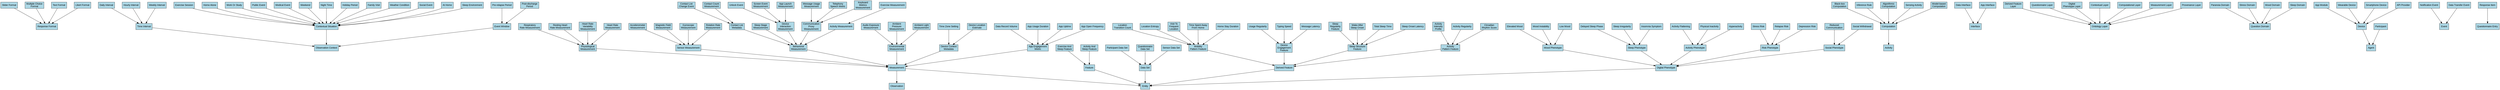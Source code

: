 digraph "Class Hierarchy" {
  // Layout configuration
  graph [splines=true, overlap=false, nodesep=0.6, ranksep=1.0, concentrate=true];
  node [shape=box, style=filled, fillcolor=lightblue, fontname="Arial"];
  edge [fontsize=10, fontname="Arial"];
  
  "SliderFormat" [label="Slider Format"];
  "ExerciseSession" [label="Exercise Session"];
  "StressRisk" [label="Stress Risk"];
  "TimeZoneSetting" [label="Time Zone Setting"];
  "MultipleChoiceFormat" [label="Multiple Choice\nFormat"];
  "BlackBoxComputation" [label="Black-box\nComputation"];
  "DataInterface" [label="Data Interface"];
  "LocationTransitionCount" [label="Location\nTransition Count"];
  "PhysiologicalMeasurement" [label="Physiological\nMeasurement"];
  "DerivedFeatureLayer" [label="Derived Feature\nLayer"];
  "QuestionnaireLayer" [label="Questionnaire Layer"];
  "ContactListMetadata" [label="Contact List\nMetadata"];
  "MessageUsageMeasurement" [label="Message Usage\nMeasurement"];
  "AudioExposureMeasurement" [label="Audio Exposure\nMeasurement"];
  "HomeAlone" [label="Home Alone"];
  "TextFormat" [label="Text Format"];
  "UnlockEvent" [label="Unlock Event"];
  "ParanoiaDomain" [label="Paranoia Domain"];
  "PreRelapsePeriod" [label="Pre-relapse Period"];
  "RelapseRisk" [label="Relapse Risk"];
  "InferenceRule" [label="Inference Rule"];
  "AlgorithmicComputation" [label="Algorithmic\nComputation"];
  "Entity" [label="Entity"];
  "SensorMeasurement" [label="Sensor Measurement"];
  "DigitalPhenotype" [label="Digital Phenotype"];
  "ReducedCommunication" [label="Reduced\nCommunication"];
  "DigitalPhenotypingLayer" [label="Digital\nPhenotype Layer"];
  "StressDomain" [label="Stress Domain"];
  "UsageRegularity" [label="Usage Regularity"];
  "Computation" [label="Computation"];
  "RespiratoryRateMeasurement" [label="Respiratory\nRate Measurement"];
  "ScreenEventMeasurement" [label="Screen Event\nMeasurement"];
  "DelayedSleepPhase" [label="Delayed Sleep Phase"];
  "ContextualLayer" [label="Contextual Layer"];
  "ActivityIntensityProfile" [label="Activity\nIntensity\nProfile"];
  "BehavioralMeasurement" [label="Behavioral\nMeasurement"];
  "DailyInterval" [label="Daily Interval"];
  "HourlyInterval" [label="Hourly Interval"];
  "AppModule" [label="App Module"];
  "ActivityFlattening" [label="Activity Flattening"];
  "PhysicalInactivity" [label="Physical Inactivity"];
  "ContextualSituation" [label="Contextual Situation"];
  "TimeInterval" [label="Time Interval"];
  "SleepIrregularity" [label="Sleep Irregularity"];
  "ActivityRegularity" [label="Activity Regularity"];
  "SleepStageMeasurement" [label="Sleep Stage\nMeasurement"];
  "WorkOrStudy" [label="Work Or Study"];
  "ExerciseAndSleepFeature" [label="Exercise And\nSleep Feature"];
  "EnvironmentalMeasurement" [label="Environmental\nMeasurement"];
  "AppLaunchMeasurement" [label="App Launch\nMeasurement"];
  "DeviceContextMetadata" [label="Device Context\nMetadata"];
  "WearableDevice" [label="Wearable Device"];
  "RiskPhenotype" [label="Risk Phenotype"];
  "ComputationalLayer" [label="Computational Layer"];
  "DeviceInteractionMeasurement" [label="Device\nInteraction\nMeasurement"];
  "PostDischargePeriod" [label="Post-discharge\nPeriod"];
  "ExerciseMeasurement" [label="Exercise Measurement"];
  "MeasurementLayer" [label="Measurement Layer"];
  "QuestionDomain" [label="Question Domain"];
  "Measurement" [label="Measurement"];
  "PublicEvent" [label="Public Event"];
  "SensingActivity" [label="Sensing Activity"];
  "Feature" [label="Feature"];
  "CommunicationProxyMeasurement" [label="Communication\nProxy\nMeasurement"];
  "OntologyLayer" [label="Ontology Layer"];
  "ObservationContext" [label="Observation Context"];
  "DataRecordVolume" [label="Data Record Volume"];
  "AccelerometerMeasurement" [label="Accelerometer\nMeasurement"];
  "Device" [label="Device"];
  "ProvenanceLayer" [label="Provenance Layer"];
  "LocationEntropy" [label="Location Entropy"];
  "NotificationEvent" [label="Notification Event"];
  "ResponseItem" [label="Response Item"];
  "MobilityPatternFeature" [label="Mobility\nPattern Feature"];
  "VisitToFrequentLocation" [label="Visit To\nFrequent\nLocation"];
  "MedicalEvent" [label="Medical Event"];
  "Hyperactivity" [label="Hyperactivity"];
  "DepressionRisk" [label="Depression Risk"];
  "SleepRegularityFeature" [label="Sleep\nRegularity\nFeature"];
  "AmbientPressureMeasurement" [label="Ambient\nPressure\nMeasurement"];
  "MagneticFieldMeasurement" [label="Magnetic Field\nMeasurement"];
  "Weekend" [label="Weekend"];
  "ContactListChangeEvent" [label="Contact List\nChange Event"];
  "ElevatedMood" [label="Elevated Mood"];
  "SmartphoneDevice" [label="Smartphone Device"];
  "QuestionnaireEntry" [label="Questionnaire Entry"];
  "TypingSpeed" [label="Typing Speed"];
  "Activity" [label="Activity"];
  "MoodPhenotype" [label="Mood Phenotype"];
  "DeviceLocationEstimate" [label="Device Location\nEstimate"];
  "ResponseFormat" [label="Response Format"];
  "NightTime" [label="Night Time"];
  "HolidayPeriod" [label="Holiday Period"];
  "MoodInstability" [label="Mood Instability"];
  "Interface" [label="Interface"];
  "ParticipantDataSet" [label="Participant Data Set"];
  "MoodDomain" [label="Mood Domain"];
  "SleepDomain" [label="Sleep Domain"];
  "RestingHeartRateMeasurement" [label="Resting Heart\nRate Measurement"];
  "LikertFormat" [label="Likert Format"];
  "QuestionnaireDataSet" [label="Questionnaire\nData Set"];
  "FamilyVisit" [label="Family Visit"];
  "TelephonySpeechMetric" [label="Telephony\nSpeech Metric"];
  "SocialWithdrawal" [label="Social Withdrawal"];
  "GyroscopeMeasurement" [label="Gyroscope\nMeasurement"];
  "AppEngagementMetric" [label="App Engagement\nMetric"];
  "SensorDataSet" [label="Sensor Data Set"];
  "DeviceEngagementFeature" [label="Device\nEngagement\nFeature"];
  "WakeAfterSleepOnset" [label="Wake After\nSleep Onset"];
  "CircadianRhythmScore" [label="Circadian\nRhythm Score"];
  "AppUsageDuration" [label="App Usage Duration"];
  "ActivityMeasurement" [label="Activity Measurement"];
  "AppInterface" [label="App Interface"];
  "DataTransferEvent" [label="Data Transfer Event"];
  "WeatherCondition" [label="Weather Condition"];
  "SocialEvent" [label="Social Event"];
  "InsomniaSymptom" [label="Insomnia Symptom"];
  "TimeSpentAwayFromHome" [label="Time Spent Away\nFrom Home"];
  "TotalSleepTime" [label="Total Sleep Time"];
  "HeartRateVariabilityMeasurement" [label="Heart Rate\nVariability\nMeasurement"];
  "RotationRateMeasurement" [label="Rotation Rate\nMeasurement"];
  "Observation" [label="Observation"];
  "SleepStructureFeature" [label="Sleep Structure\nFeature"];
  "SleepPhenotype" [label="Sleep Phenotype"];
  "DataSet" [label="Data Set"];
  "AtHome" [label="At Home"];
  "AmbientLightMeasurement" [label="Ambient Light\nMeasurement"];
  "ActivityPhenotype" [label="Activity Phenotype"];
  "Agent" [label="Agent"];
  "AppUptime" [label="App Uptime"];
  "DerivedFeature" [label="Derived Feature"];
  "ActivityPatternFeature" [label="Activity\nPattern Feature"];
  "KeyboardMetricsMeasurement" [label="Keyboard\nMetrics\nMeasurement"];
  "AppOpenFrequency" [label="App Open Frequency"];
  "Event" [label="Event"];
  "HeartRateMeasurement" [label="Heart Rate\nMeasurement"];
  "SocialPhenotype" [label="Social Phenotype"];
  "ContactCountMeasurement" [label="Contact Count\nMeasurement"];
  "Participant" [label="Participant"];
  "APIProvider" [label="API Provider"];
  "EventWindow" [label="Event Window"];
  "HomeStayDuration" [label="Home Stay Duration"];
  "ModelBasedComputation" [label="Model-based\nComputation"];
  "LowMood" [label="Low Mood"];
  "MessageLatency" [label="Message Latency"];
  "WeeklyInterval" [label="Weekly Interval"];
  "SleepEnvironment" [label="Sleep Environment"];
  "SleepOnsetLatency" [label="Sleep Onset Latency"];
  "ActivityAndSleepFeature" [label="Activity And\nSleep Feature"];
  
  "SleepOnsetLatency" -> "SleepStructureFeature";
  "SleepRegularityFeature" -> "SleepStructureFeature";
  "TotalSleepTime" -> "SleepStructureFeature";
  "WakeAfterSleepOnset" -> "SleepStructureFeature";
  "HeartRateMeasurement" -> "PhysiologicalMeasurement";
  "RestingHeartRateMeasurement" -> "PhysiologicalMeasurement";
  "HeartRateVariabilityMeasurement" -> "PhysiologicalMeasurement";
  "RespiratoryRateMeasurement" -> "PhysiologicalMeasurement";
  "ContactCountMeasurement" -> "ContactListMetadata";
  "ContactListChangeEvent" -> "ContactListMetadata";
  "SliderFormat" -> "ResponseFormat";
  "LikertFormat" -> "ResponseFormat";
  "TextFormat" -> "ResponseFormat";
  "MultipleChoiceFormat" -> "ResponseFormat";
  "RotationRateMeasurement" -> "SensorMeasurement";
  "MagneticFieldMeasurement" -> "SensorMeasurement";
  "AccelerometerMeasurement" -> "SensorMeasurement";
  "GyroscopeMeasurement" -> "SensorMeasurement";
  "CommunicationProxyMeasurement" -> "BehavioralMeasurement";
  "ActivityMeasurement" -> "BehavioralMeasurement";
  "ContactListMetadata" -> "BehavioralMeasurement";
  "DeviceInteractionMeasurement" -> "BehavioralMeasurement";
  "SleepStageMeasurement" -> "BehavioralMeasurement";
  "TimeSpentAwayFromHome" -> "MobilityPatternFeature";
  "HomeStayDuration" -> "MobilityPatternFeature";
  "VisitToFrequentLocation" -> "MobilityPatternFeature";
  "LocationTransitionCount" -> "MobilityPatternFeature";
  "LocationEntropy" -> "MobilityPatternFeature";
  "MessageLatency" -> "DeviceEngagementFeature";
  "TypingSpeed" -> "DeviceEngagementFeature";
  "UsageRegularity" -> "DeviceEngagementFeature";
  "DeviceEngagementFeature" -> "DerivedFeature";
  "SleepStructureFeature" -> "DerivedFeature";
  "ActivityPatternFeature" -> "DerivedFeature";
  "MobilityPatternFeature" -> "DerivedFeature";
  "ScreenEventMeasurement" -> "DeviceInteractionMeasurement";
  "AppLaunchMeasurement" -> "DeviceInteractionMeasurement";
  "UnlockEvent" -> "DeviceInteractionMeasurement";
  "PhysicalInactivity" -> "ActivityPhenotype";
  "Hyperactivity" -> "ActivityPhenotype";
  "ActivityFlattening" -> "ActivityPhenotype";
  "Device" -> "Agent";
  "Participant" -> "Agent";
  "DataInterface" -> "Interface";
  "AppInterface" -> "Interface";
  "SensorDataSet" -> "DataSet";
  "QuestionnaireDataSet" -> "DataSet";
  "ParticipantDataSet" -> "DataSet";
  "DerivedFeature" -> "Entity";
  "Feature" -> "Entity";
  "DigitalPhenotype" -> "Entity";
  "DataSet" -> "Entity";
  "Measurement" -> "Entity";
  "Weekend" -> "ContextualSituation";
  "HolidayPeriod" -> "ContextualSituation";
  "WeatherCondition" -> "ContextualSituation";
  "ExerciseSession" -> "ContextualSituation";
  "MedicalEvent" -> "ContextualSituation";
  "FamilyVisit" -> "ContextualSituation";
  "AtHome" -> "ContextualSituation";
  "WorkOrStudy" -> "ContextualSituation";
  "SleepEnvironment" -> "ContextualSituation";
  "HomeAlone" -> "ContextualSituation";
  "NightTime" -> "ContextualSituation";
  "PublicEvent" -> "ContextualSituation";
  "SocialEvent" -> "ContextualSituation";
  "AppEngagementMetric" -> "Measurement";
  "DeviceContextMetadata" -> "Measurement";
  "SensorMeasurement" -> "Measurement";
  "BehavioralMeasurement" -> "Measurement";
  "PhysiologicalMeasurement" -> "Measurement";
  "EnvironmentalMeasurement" -> "Measurement";
  "ActivityPhenotype" -> "DigitalPhenotype";
  "RiskPhenotype" -> "DigitalPhenotype";
  "MoodPhenotype" -> "DigitalPhenotype";
  "SocialPhenotype" -> "DigitalPhenotype";
  "SleepPhenotype" -> "DigitalPhenotype";
  "ReducedCommunication" -> "SocialPhenotype";
  "SocialWithdrawal" -> "SocialPhenotype";
  "EventWindow" -> "ObservationContext";
  "ContextualSituation" -> "ObservationContext";
  "TimeInterval" -> "ObservationContext";
  "PreRelapsePeriod" -> "EventWindow";
  "PostDischargePeriod" -> "EventWindow";
  "AmbientPressureMeasurement" -> "EnvironmentalMeasurement";
  "AmbientLightMeasurement" -> "EnvironmentalMeasurement";
  "AudioExposureMeasurement" -> "EnvironmentalMeasurement";
  "ResponseItem" -> "QuestionnaireEntry";
  "Computation" -> "Activity";
  "Measurement" -> "Observation";
  "DelayedSleepPhase" -> "SleepPhenotype";
  "SleepIrregularity" -> "SleepPhenotype";
  "InsomniaSymptom" -> "SleepPhenotype";
  "ActivityAndSleepFeature" -> "Feature";
  "ExerciseAndSleepFeature" -> "Feature";
  "MoodDomain" -> "QuestionDomain";
  "SleepDomain" -> "QuestionDomain";
  "ParanoiaDomain" -> "QuestionDomain";
  "StressDomain" -> "QuestionDomain";
  "RelapseRisk" -> "RiskPhenotype";
  "StressRisk" -> "RiskPhenotype";
  "DepressionRisk" -> "RiskPhenotype";
  "DerivedFeatureLayer" -> "OntologyLayer";
  "ContextualLayer" -> "OntologyLayer";
  "ComputationalLayer" -> "OntologyLayer";
  "QuestionnaireLayer" -> "OntologyLayer";
  "MeasurementLayer" -> "OntologyLayer";
  "ProvenanceLayer" -> "OntologyLayer";
  "DigitalPhenotypingLayer" -> "OntologyLayer";
  "WeeklyInterval" -> "TimeInterval";
  "DailyInterval" -> "TimeInterval";
  "HourlyInterval" -> "TimeInterval";
  "CircadianRhythmScore" -> "ActivityPatternFeature";
  "ActivityIntensityProfile" -> "ActivityPatternFeature";
  "ActivityRegularity" -> "ActivityPatternFeature";
  "AlgorithmicComputation" -> "Computation";
  "SensingActivity" -> "Computation";
  "ModelBasedComputation" -> "Computation";
  "BlackBoxComputation" -> "Computation";
  "InferenceRule" -> "Computation";
  "APIProvider" -> "Device";
  "SmartphoneDevice" -> "Device";
  "WearableDevice" -> "Device";
  "AppModule" -> "Device";
  "TelephonySpeechMetric" -> "CommunicationProxyMeasurement";
  "MessageUsageMeasurement" -> "CommunicationProxyMeasurement";
  "KeyboardMetricsMeasurement" -> "CommunicationProxyMeasurement";
  "DataTransferEvent" -> "Event";
  "NotificationEvent" -> "Event";
  "DataRecordVolume" -> "AppEngagementMetric";
  "AppUsageDuration" -> "AppEngagementMetric";
  "AppUptime" -> "AppEngagementMetric";
  "AppOpenFrequency" -> "AppEngagementMetric";
  "ExerciseMeasurement" -> "ActivityMeasurement";
  "TimeZoneSetting" -> "DeviceContextMetadata";
  "DeviceLocationEstimate" -> "DeviceContextMetadata";
  "ElevatedMood" -> "MoodPhenotype";
  "MoodInstability" -> "MoodPhenotype";
  "LowMood" -> "MoodPhenotype";
}
